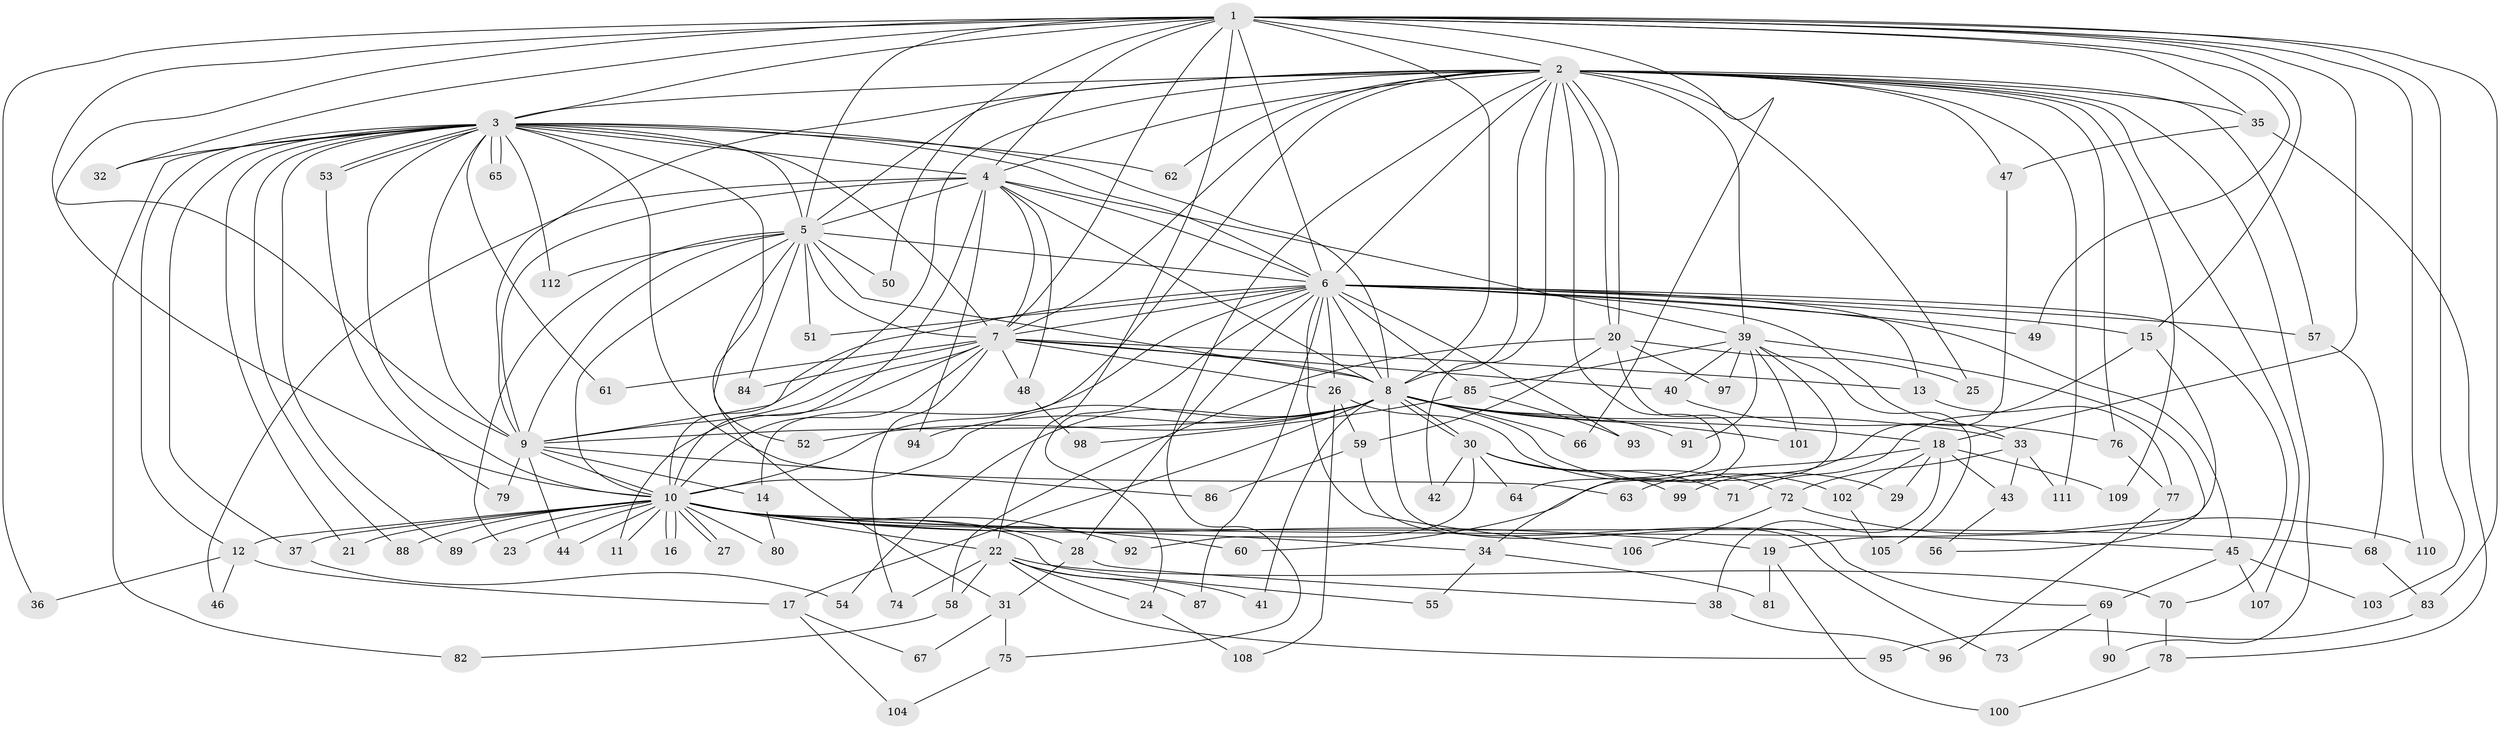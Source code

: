 // coarse degree distribution, {17: 0.017857142857142856, 16: 0.017857142857142856, 20: 0.017857142857142856, 30: 0.017857142857142856, 2: 0.5535714285714286, 4: 0.05357142857142857, 1: 0.10714285714285714, 5: 0.017857142857142856, 3: 0.08928571428571429, 11: 0.017857142857142856, 7: 0.03571428571428571, 9: 0.03571428571428571, 6: 0.017857142857142856}
// Generated by graph-tools (version 1.1) at 2025/46/03/04/25 21:46:50]
// undirected, 112 vertices, 249 edges
graph export_dot {
graph [start="1"]
  node [color=gray90,style=filled];
  1;
  2;
  3;
  4;
  5;
  6;
  7;
  8;
  9;
  10;
  11;
  12;
  13;
  14;
  15;
  16;
  17;
  18;
  19;
  20;
  21;
  22;
  23;
  24;
  25;
  26;
  27;
  28;
  29;
  30;
  31;
  32;
  33;
  34;
  35;
  36;
  37;
  38;
  39;
  40;
  41;
  42;
  43;
  44;
  45;
  46;
  47;
  48;
  49;
  50;
  51;
  52;
  53;
  54;
  55;
  56;
  57;
  58;
  59;
  60;
  61;
  62;
  63;
  64;
  65;
  66;
  67;
  68;
  69;
  70;
  71;
  72;
  73;
  74;
  75;
  76;
  77;
  78;
  79;
  80;
  81;
  82;
  83;
  84;
  85;
  86;
  87;
  88;
  89;
  90;
  91;
  92;
  93;
  94;
  95;
  96;
  97;
  98;
  99;
  100;
  101;
  102;
  103;
  104;
  105;
  106;
  107;
  108;
  109;
  110;
  111;
  112;
  1 -- 2;
  1 -- 3;
  1 -- 4;
  1 -- 5;
  1 -- 6;
  1 -- 7;
  1 -- 8;
  1 -- 9;
  1 -- 10;
  1 -- 15;
  1 -- 18;
  1 -- 22;
  1 -- 32;
  1 -- 35;
  1 -- 36;
  1 -- 49;
  1 -- 50;
  1 -- 66;
  1 -- 83;
  1 -- 103;
  1 -- 110;
  2 -- 3;
  2 -- 4;
  2 -- 5;
  2 -- 6;
  2 -- 7;
  2 -- 8;
  2 -- 9;
  2 -- 10;
  2 -- 14;
  2 -- 20;
  2 -- 20;
  2 -- 25;
  2 -- 35;
  2 -- 39;
  2 -- 42;
  2 -- 47;
  2 -- 57;
  2 -- 62;
  2 -- 64;
  2 -- 75;
  2 -- 76;
  2 -- 90;
  2 -- 107;
  2 -- 109;
  2 -- 111;
  3 -- 4;
  3 -- 5;
  3 -- 6;
  3 -- 7;
  3 -- 8;
  3 -- 9;
  3 -- 10;
  3 -- 12;
  3 -- 21;
  3 -- 31;
  3 -- 32;
  3 -- 37;
  3 -- 53;
  3 -- 53;
  3 -- 61;
  3 -- 62;
  3 -- 63;
  3 -- 65;
  3 -- 65;
  3 -- 82;
  3 -- 88;
  3 -- 89;
  3 -- 112;
  4 -- 5;
  4 -- 6;
  4 -- 7;
  4 -- 8;
  4 -- 9;
  4 -- 10;
  4 -- 39;
  4 -- 46;
  4 -- 48;
  4 -- 94;
  5 -- 6;
  5 -- 7;
  5 -- 8;
  5 -- 9;
  5 -- 10;
  5 -- 23;
  5 -- 50;
  5 -- 51;
  5 -- 52;
  5 -- 84;
  5 -- 112;
  6 -- 7;
  6 -- 8;
  6 -- 9;
  6 -- 10;
  6 -- 13;
  6 -- 15;
  6 -- 24;
  6 -- 26;
  6 -- 28;
  6 -- 33;
  6 -- 45;
  6 -- 49;
  6 -- 51;
  6 -- 57;
  6 -- 70;
  6 -- 85;
  6 -- 87;
  6 -- 93;
  6 -- 106;
  7 -- 8;
  7 -- 9;
  7 -- 10;
  7 -- 11;
  7 -- 13;
  7 -- 26;
  7 -- 40;
  7 -- 48;
  7 -- 61;
  7 -- 74;
  7 -- 84;
  8 -- 9;
  8 -- 10;
  8 -- 17;
  8 -- 18;
  8 -- 29;
  8 -- 30;
  8 -- 30;
  8 -- 33;
  8 -- 41;
  8 -- 52;
  8 -- 54;
  8 -- 66;
  8 -- 69;
  8 -- 91;
  8 -- 94;
  8 -- 101;
  9 -- 10;
  9 -- 14;
  9 -- 44;
  9 -- 79;
  9 -- 86;
  10 -- 11;
  10 -- 12;
  10 -- 16;
  10 -- 16;
  10 -- 19;
  10 -- 21;
  10 -- 22;
  10 -- 23;
  10 -- 27;
  10 -- 27;
  10 -- 28;
  10 -- 34;
  10 -- 37;
  10 -- 44;
  10 -- 45;
  10 -- 55;
  10 -- 60;
  10 -- 68;
  10 -- 80;
  10 -- 88;
  10 -- 89;
  10 -- 92;
  12 -- 17;
  12 -- 36;
  12 -- 46;
  13 -- 77;
  14 -- 80;
  15 -- 19;
  15 -- 71;
  17 -- 67;
  17 -- 104;
  18 -- 29;
  18 -- 38;
  18 -- 43;
  18 -- 63;
  18 -- 102;
  18 -- 109;
  19 -- 81;
  19 -- 100;
  20 -- 25;
  20 -- 34;
  20 -- 58;
  20 -- 59;
  20 -- 97;
  22 -- 24;
  22 -- 41;
  22 -- 58;
  22 -- 70;
  22 -- 74;
  22 -- 87;
  22 -- 95;
  24 -- 108;
  26 -- 59;
  26 -- 102;
  26 -- 108;
  28 -- 31;
  28 -- 38;
  30 -- 42;
  30 -- 64;
  30 -- 71;
  30 -- 72;
  30 -- 92;
  30 -- 99;
  31 -- 67;
  31 -- 75;
  33 -- 43;
  33 -- 72;
  33 -- 111;
  34 -- 55;
  34 -- 81;
  35 -- 47;
  35 -- 78;
  37 -- 54;
  38 -- 96;
  39 -- 40;
  39 -- 56;
  39 -- 60;
  39 -- 85;
  39 -- 91;
  39 -- 97;
  39 -- 101;
  39 -- 105;
  40 -- 76;
  43 -- 56;
  45 -- 69;
  45 -- 103;
  45 -- 107;
  47 -- 99;
  48 -- 98;
  53 -- 79;
  57 -- 68;
  58 -- 82;
  59 -- 73;
  59 -- 86;
  68 -- 83;
  69 -- 73;
  69 -- 90;
  70 -- 78;
  72 -- 106;
  72 -- 110;
  75 -- 104;
  76 -- 77;
  77 -- 96;
  78 -- 100;
  83 -- 95;
  85 -- 93;
  85 -- 98;
  102 -- 105;
}
